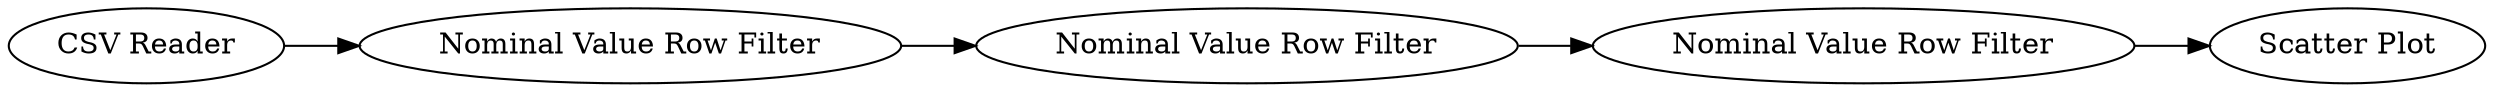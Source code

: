 digraph {
	2 -> 3
	1 -> 2
	3 -> 4
	4 -> 5
	5 [label="Scatter Plot"]
	1 [label="CSV Reader"]
	4 [label="Nominal Value Row Filter"]
	3 [label="Nominal Value Row Filter"]
	2 [label="Nominal Value Row Filter"]
	rankdir=LR
}
